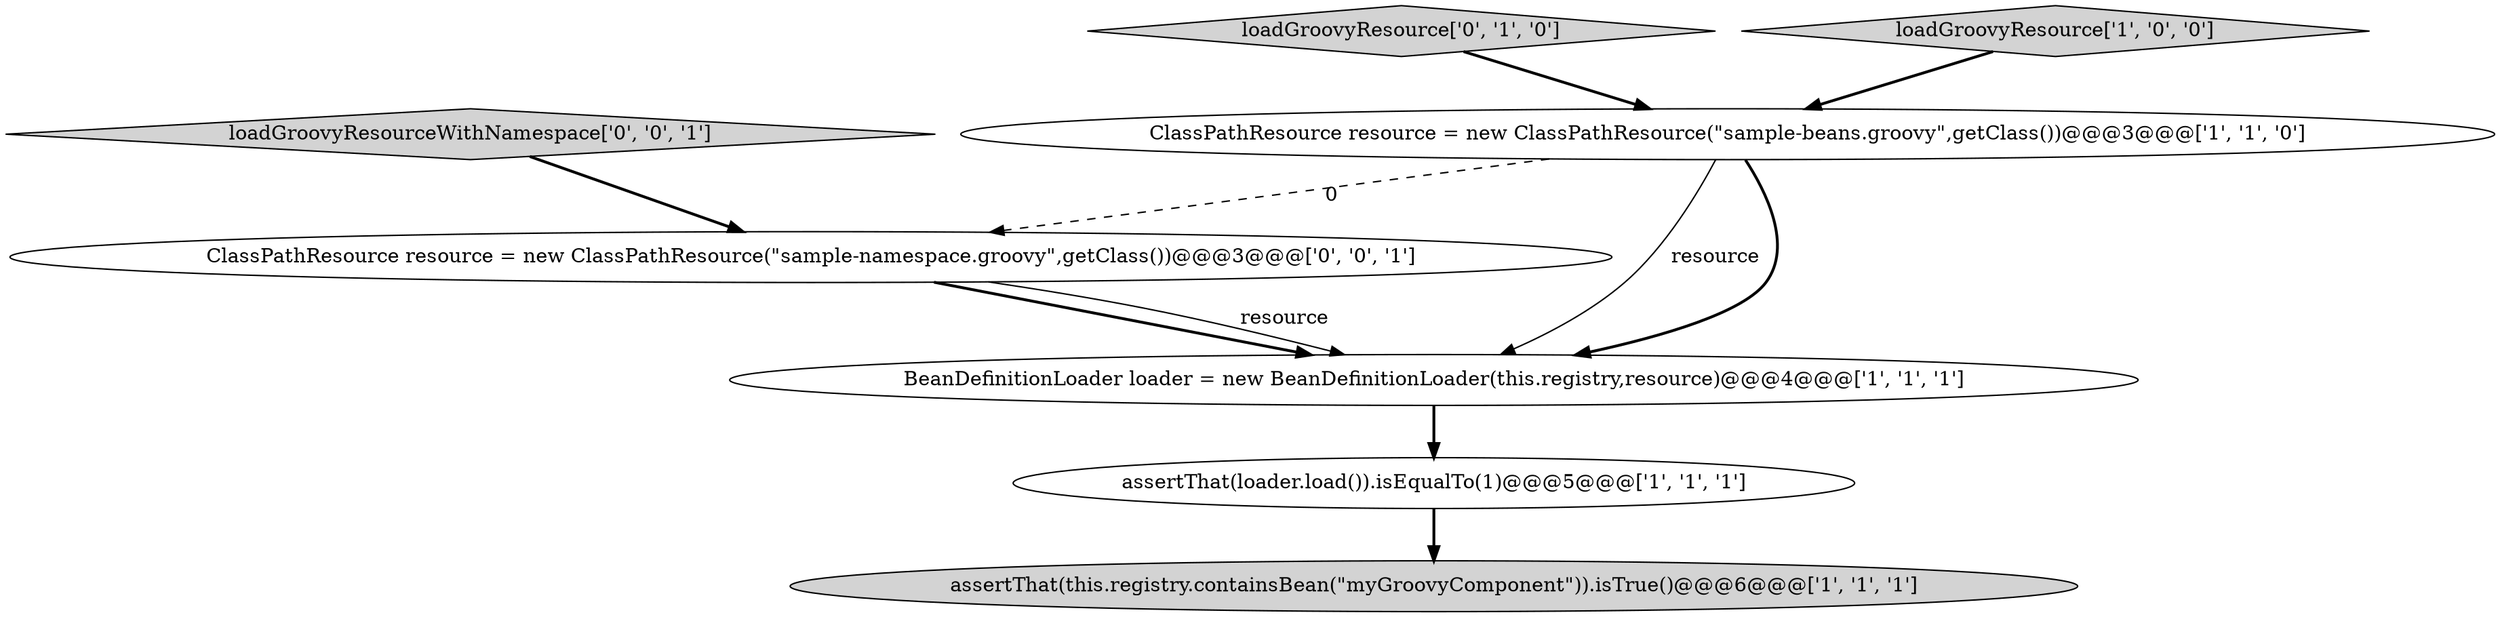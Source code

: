 digraph {
0 [style = filled, label = "BeanDefinitionLoader loader = new BeanDefinitionLoader(this.registry,resource)@@@4@@@['1', '1', '1']", fillcolor = white, shape = ellipse image = "AAA0AAABBB1BBB"];
5 [style = filled, label = "loadGroovyResource['0', '1', '0']", fillcolor = lightgray, shape = diamond image = "AAA0AAABBB2BBB"];
1 [style = filled, label = "assertThat(loader.load()).isEqualTo(1)@@@5@@@['1', '1', '1']", fillcolor = white, shape = ellipse image = "AAA0AAABBB1BBB"];
7 [style = filled, label = "loadGroovyResourceWithNamespace['0', '0', '1']", fillcolor = lightgray, shape = diamond image = "AAA0AAABBB3BBB"];
3 [style = filled, label = "ClassPathResource resource = new ClassPathResource(\"sample-beans.groovy\",getClass())@@@3@@@['1', '1', '0']", fillcolor = white, shape = ellipse image = "AAA0AAABBB1BBB"];
4 [style = filled, label = "assertThat(this.registry.containsBean(\"myGroovyComponent\")).isTrue()@@@6@@@['1', '1', '1']", fillcolor = lightgray, shape = ellipse image = "AAA0AAABBB1BBB"];
2 [style = filled, label = "loadGroovyResource['1', '0', '0']", fillcolor = lightgray, shape = diamond image = "AAA0AAABBB1BBB"];
6 [style = filled, label = "ClassPathResource resource = new ClassPathResource(\"sample-namespace.groovy\",getClass())@@@3@@@['0', '0', '1']", fillcolor = white, shape = ellipse image = "AAA0AAABBB3BBB"];
5->3 [style = bold, label=""];
1->4 [style = bold, label=""];
3->6 [style = dashed, label="0"];
6->0 [style = bold, label=""];
7->6 [style = bold, label=""];
6->0 [style = solid, label="resource"];
3->0 [style = solid, label="resource"];
0->1 [style = bold, label=""];
3->0 [style = bold, label=""];
2->3 [style = bold, label=""];
}
